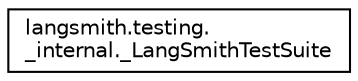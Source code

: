 digraph "Graphical Class Hierarchy"
{
 // LATEX_PDF_SIZE
  edge [fontname="Helvetica",fontsize="10",labelfontname="Helvetica",labelfontsize="10"];
  node [fontname="Helvetica",fontsize="10",shape=record];
  rankdir="LR";
  Node0 [label="langsmith.testing.\l_internal._LangSmithTestSuite",height=0.2,width=0.4,color="black", fillcolor="white", style="filled",URL="$classlangsmith_1_1testing_1_1__internal_1_1__LangSmithTestSuite.html",tooltip=" "];
}
